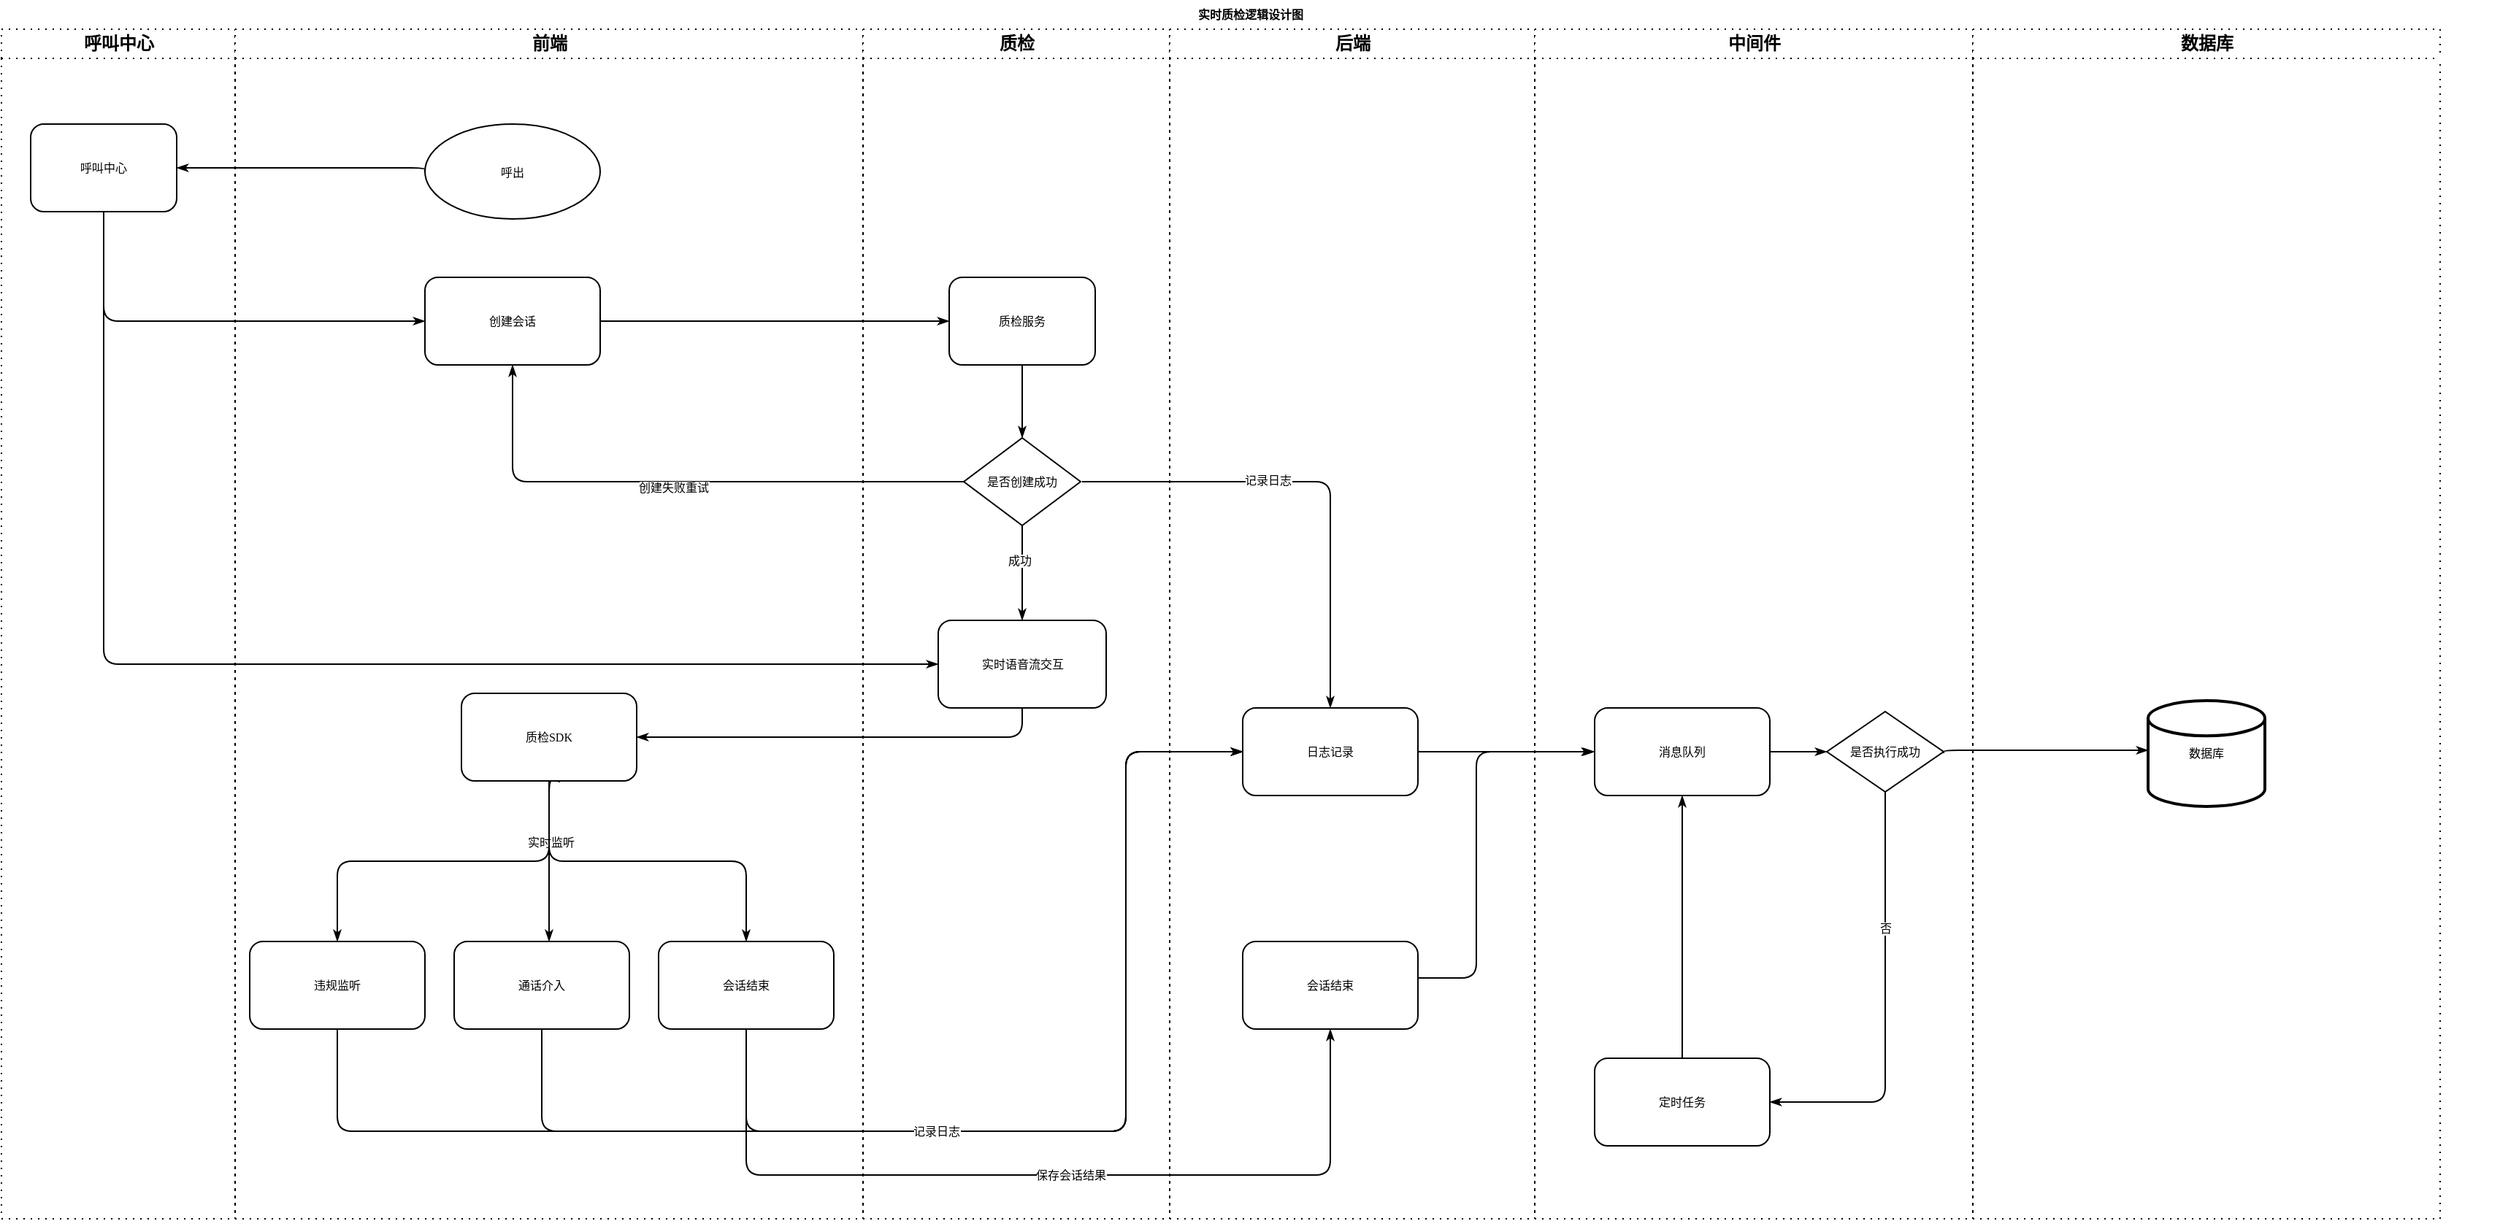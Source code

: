 <mxfile version="14.1.1" type="github">
  <diagram name="Page-1" id="74e2e168-ea6b-b213-b513-2b3c1d86103e">
    <mxGraphModel dx="1234" dy="514" grid="1" gridSize="10" guides="1" tooltips="1" connect="1" arrows="1" fold="1" page="1" pageScale="1" pageWidth="1100" pageHeight="850" background="#ffffff" math="0" shadow="0">
      <root>
        <mxCell id="0" />
        <mxCell id="1" parent="0" />
        <mxCell id="77e6c97f196da883-1" value="实时质检逻辑设计图" style="swimlane;html=1;childLayout=stackLayout;startSize=20;rounded=0;shadow=0;labelBackgroundColor=none;strokeWidth=1;fontFamily=Verdana;fontSize=8;align=center;swimlaneLine=1;strokeColor=none;" parent="1" vertex="1">
          <mxGeometry x="60" width="1710" height="835" as="geometry">
            <mxRectangle x="60" width="140" height="20" as="alternateBounds" />
          </mxGeometry>
        </mxCell>
        <mxCell id="77e6c97f196da883-2" value="呼叫中心" style="swimlane;html=1;startSize=20;swimlaneFillColor=none;dashed=1;dashPattern=1 4;" parent="77e6c97f196da883-1" vertex="1">
          <mxGeometry y="20" width="160" height="815" as="geometry" />
        </mxCell>
        <mxCell id="77e6c97f196da883-8" value="&lt;font style=&quot;vertical-align: inherit&quot;&gt;&lt;font style=&quot;vertical-align: inherit&quot;&gt;呼叫中心&lt;/font&gt;&lt;/font&gt;" style="rounded=1;whiteSpace=wrap;html=1;shadow=0;labelBackgroundColor=none;strokeWidth=1;fontFamily=Verdana;fontSize=8;align=center;" parent="77e6c97f196da883-2" vertex="1">
          <mxGeometry x="20" y="65" width="100" height="60" as="geometry" />
        </mxCell>
        <mxCell id="77e6c97f196da883-28" style="edgeStyle=orthogonalEdgeStyle;rounded=1;html=1;labelBackgroundColor=none;startArrow=none;startFill=0;startSize=5;endArrow=classicThin;endFill=1;endSize=5;jettySize=auto;orthogonalLoop=1;strokeWidth=1;fontFamily=Verdana;fontSize=8" parent="77e6c97f196da883-1" source="77e6c97f196da883-9" target="77e6c97f196da883-12" edge="1">
          <mxGeometry relative="1" as="geometry" />
        </mxCell>
        <object label="" placeholders="1" id="77e6c97f196da883-30">
          <mxCell style="edgeStyle=orthogonalEdgeStyle;rounded=1;html=1;labelBackgroundColor=none;startArrow=none;startFill=0;startSize=5;endArrow=classicThin;endFill=1;endSize=5;jettySize=auto;orthogonalLoop=1;strokeWidth=1;fontFamily=Verdana;fontSize=8" parent="77e6c97f196da883-1" source="77e6c97f196da883-13" target="77e6c97f196da883-9" edge="1">
            <mxGeometry relative="1" as="geometry" />
          </mxCell>
        </object>
        <mxCell id="eDigmIHYkgGR732zNb33-26" value="&lt;font style=&quot;vertical-align: inherit&quot;&gt;&lt;font style=&quot;vertical-align: inherit&quot;&gt;创建失败重试&lt;/font&gt;&lt;/font&gt;" style="edgeLabel;html=1;align=center;verticalAlign=middle;resizable=0;points=[];fontSize=8;fontFamily=Verdana;" vertex="1" connectable="0" parent="77e6c97f196da883-30">
          <mxGeometry x="0.025" y="4" relative="1" as="geometry">
            <mxPoint as="offset" />
          </mxGeometry>
        </mxCell>
        <mxCell id="77e6c97f196da883-33" style="edgeStyle=orthogonalEdgeStyle;rounded=1;html=1;labelBackgroundColor=none;startArrow=none;startFill=0;startSize=5;endArrow=classicThin;endFill=1;endSize=5;jettySize=auto;orthogonalLoop=1;strokeWidth=1;fontFamily=Verdana;fontSize=8;" parent="77e6c97f196da883-1" target="eDigmIHYkgGR732zNb33-33" edge="1">
          <mxGeometry relative="1" as="geometry">
            <mxPoint x="740" y="330" as="sourcePoint" />
            <mxPoint x="1000" y="350" as="targetPoint" />
            <Array as="points">
              <mxPoint x="910" y="330" />
            </Array>
          </mxGeometry>
        </mxCell>
        <mxCell id="eDigmIHYkgGR732zNb33-24" value="&lt;font style=&quot;vertical-align: inherit&quot;&gt;&lt;font style=&quot;vertical-align: inherit&quot;&gt;记录日志&lt;br&gt;&lt;/font&gt;&lt;/font&gt;" style="edgeLabel;html=1;align=center;verticalAlign=middle;resizable=0;points=[];fontSize=8;fontFamily=Verdana;" vertex="1" connectable="0" parent="77e6c97f196da883-33">
          <mxGeometry x="-0.221" y="1" relative="1" as="geometry">
            <mxPoint as="offset" />
          </mxGeometry>
        </mxCell>
        <mxCell id="77e6c97f196da883-3" value="前端" style="swimlane;html=1;startSize=20;dashed=1;dashPattern=1 4;" parent="77e6c97f196da883-1" vertex="1">
          <mxGeometry x="160" y="20" width="430" height="815" as="geometry" />
        </mxCell>
        <mxCell id="77e6c97f196da883-9" value="创建会话" style="rounded=1;whiteSpace=wrap;html=1;shadow=0;labelBackgroundColor=none;strokeWidth=1;fontFamily=Verdana;fontSize=8;align=center;" parent="77e6c97f196da883-3" vertex="1">
          <mxGeometry x="130" y="170" width="120" height="60" as="geometry" />
        </mxCell>
        <mxCell id="eDigmIHYkgGR732zNb33-14" value="&lt;font style=&quot;vertical-align: inherit&quot;&gt;&lt;font style=&quot;vertical-align: inherit&quot;&gt;违规监听&lt;/font&gt;&lt;/font&gt;" style="rounded=1;whiteSpace=wrap;html=1;fontFamily=Verdana;fontSize=8;" vertex="1" parent="77e6c97f196da883-3">
          <mxGeometry x="10" y="625" width="120" height="60" as="geometry" />
        </mxCell>
        <mxCell id="eDigmIHYkgGR732zNb33-15" value="&lt;font style=&quot;vertical-align: inherit&quot;&gt;&lt;font style=&quot;vertical-align: inherit&quot;&gt;通话介入&lt;/font&gt;&lt;/font&gt;" style="rounded=1;whiteSpace=wrap;html=1;fontFamily=Verdana;fontSize=8;" vertex="1" parent="77e6c97f196da883-3">
          <mxGeometry x="150" y="625" width="120" height="60" as="geometry" />
        </mxCell>
        <mxCell id="eDigmIHYkgGR732zNb33-20" style="edgeStyle=orthogonalEdgeStyle;orthogonalLoop=1;jettySize=auto;html=1;exitX=0.558;exitY=1.017;exitDx=0;exitDy=0;labelBackgroundColor=none;startFill=0;startSize=5;endArrow=classicThin;endFill=1;endSize=5;strokeColor=#000000;strokeWidth=1;fontFamily=Verdana;fontSize=8;exitPerimeter=0;" edge="1" parent="77e6c97f196da883-3" source="eDigmIHYkgGR732zNb33-16" target="eDigmIHYkgGR732zNb33-15">
          <mxGeometry relative="1" as="geometry">
            <mxPoint x="190" y="624" as="targetPoint" />
            <Array as="points">
              <mxPoint x="222" y="515" />
              <mxPoint x="215" y="515" />
            </Array>
          </mxGeometry>
        </mxCell>
        <mxCell id="eDigmIHYkgGR732zNb33-21" value="&lt;font style=&quot;vertical-align: inherit&quot;&gt;&lt;font style=&quot;vertical-align: inherit&quot;&gt;实时监听&lt;br&gt;&lt;/font&gt;&lt;/font&gt;" style="edgeLabel;html=1;align=center;verticalAlign=middle;resizable=0;points=[];fontSize=8;fontFamily=Verdana;" vertex="1" connectable="0" parent="eDigmIHYkgGR732zNb33-20">
          <mxGeometry x="-0.154" y="1" relative="1" as="geometry">
            <mxPoint as="offset" />
          </mxGeometry>
        </mxCell>
        <mxCell id="eDigmIHYkgGR732zNb33-22" style="edgeStyle=orthogonalEdgeStyle;orthogonalLoop=1;jettySize=auto;html=1;exitX=0.5;exitY=1;exitDx=0;exitDy=0;entryX=0.5;entryY=0;entryDx=0;entryDy=0;labelBackgroundColor=none;startFill=0;startSize=5;endArrow=classicThin;endFill=1;endSize=5;strokeColor=#000000;strokeWidth=1;fontFamily=Verdana;fontSize=8;exitPerimeter=0;" edge="1" parent="77e6c97f196da883-3" source="eDigmIHYkgGR732zNb33-16" target="eDigmIHYkgGR732zNb33-14">
          <mxGeometry relative="1" as="geometry" />
        </mxCell>
        <mxCell id="eDigmIHYkgGR732zNb33-23" style="edgeStyle=orthogonalEdgeStyle;orthogonalLoop=1;jettySize=auto;html=1;exitX=0.5;exitY=1;exitDx=0;exitDy=0;entryX=0.5;entryY=0;entryDx=0;entryDy=0;labelBackgroundColor=none;startFill=0;startSize=5;endArrow=classicThin;endFill=1;endSize=5;strokeColor=#000000;strokeWidth=1;fontFamily=Verdana;fontSize=8;" edge="1" parent="77e6c97f196da883-3" source="eDigmIHYkgGR732zNb33-16" target="eDigmIHYkgGR732zNb33-19">
          <mxGeometry relative="1" as="geometry" />
        </mxCell>
        <mxCell id="eDigmIHYkgGR732zNb33-16" value="&lt;font style=&quot;vertical-align: inherit&quot;&gt;&lt;font style=&quot;vertical-align: inherit&quot;&gt;质检SDK&lt;/font&gt;&lt;/font&gt;" style="rounded=1;whiteSpace=wrap;html=1;fontFamily=Verdana;fontSize=8;" vertex="1" parent="77e6c97f196da883-3">
          <mxGeometry x="155" y="455" width="120" height="60" as="geometry" />
        </mxCell>
        <mxCell id="eDigmIHYkgGR732zNb33-19" value="&lt;font style=&quot;vertical-align: inherit&quot;&gt;&lt;font style=&quot;vertical-align: inherit&quot;&gt;会话结束&lt;/font&gt;&lt;/font&gt;" style="rounded=1;whiteSpace=wrap;html=1;fontFamily=Verdana;fontSize=8;" vertex="1" parent="77e6c97f196da883-3">
          <mxGeometry x="290" y="625" width="120" height="60" as="geometry" />
        </mxCell>
        <mxCell id="eDigmIHYkgGR732zNb33-44" value="&lt;span&gt;呼出&lt;/span&gt;" style="ellipse;whiteSpace=wrap;html=1;fontFamily=Verdana;fontSize=8;" vertex="1" parent="77e6c97f196da883-3">
          <mxGeometry x="130" y="65" width="120" height="65" as="geometry" />
        </mxCell>
        <mxCell id="77e6c97f196da883-4" value="质检" style="swimlane;html=1;startSize=20;dashed=1;dashPattern=1 4;" parent="77e6c97f196da883-1" vertex="1">
          <mxGeometry x="590" y="20" width="210" height="815" as="geometry" />
        </mxCell>
        <mxCell id="77e6c97f196da883-12" value="&lt;font style=&quot;vertical-align: inherit&quot;&gt;&lt;font style=&quot;vertical-align: inherit&quot;&gt;质检服务&lt;/font&gt;&lt;/font&gt;" style="rounded=1;whiteSpace=wrap;html=1;shadow=0;labelBackgroundColor=none;strokeWidth=1;fontFamily=Verdana;fontSize=8;align=center;" parent="77e6c97f196da883-4" vertex="1">
          <mxGeometry x="59" y="170" width="100" height="60" as="geometry" />
        </mxCell>
        <mxCell id="eDigmIHYkgGR732zNb33-11" style="edgeStyle=orthogonalEdgeStyle;orthogonalLoop=1;jettySize=auto;html=1;exitX=0.5;exitY=1;exitDx=0;exitDy=0;labelBackgroundColor=none;startFill=0;startSize=5;endArrow=classicThin;endFill=1;endSize=5;strokeColor=#000000;strokeWidth=1;fontFamily=Verdana;fontSize=8;" edge="1" parent="77e6c97f196da883-4" source="77e6c97f196da883-13" target="eDigmIHYkgGR732zNb33-10">
          <mxGeometry relative="1" as="geometry" />
        </mxCell>
        <mxCell id="eDigmIHYkgGR732zNb33-25" value="&lt;font style=&quot;vertical-align: inherit&quot;&gt;&lt;font style=&quot;vertical-align: inherit&quot;&gt;成功&lt;/font&gt;&lt;/font&gt;" style="edgeLabel;html=1;align=center;verticalAlign=middle;resizable=0;points=[];fontSize=8;fontFamily=Verdana;" vertex="1" connectable="0" parent="eDigmIHYkgGR732zNb33-11">
          <mxGeometry x="-0.262" y="-2" relative="1" as="geometry">
            <mxPoint as="offset" />
          </mxGeometry>
        </mxCell>
        <mxCell id="77e6c97f196da883-13" value="&lt;font style=&quot;vertical-align: inherit&quot;&gt;&lt;font style=&quot;vertical-align: inherit&quot;&gt;是否创建成功&lt;/font&gt;&lt;/font&gt;" style="rhombus;whiteSpace=wrap;html=1;rounded=0;shadow=0;labelBackgroundColor=none;strokeWidth=1;fontFamily=Verdana;fontSize=8;align=center;" parent="77e6c97f196da883-4" vertex="1">
          <mxGeometry x="69" y="280" width="80" height="60" as="geometry" />
        </mxCell>
        <mxCell id="77e6c97f196da883-29" style="edgeStyle=orthogonalEdgeStyle;rounded=1;html=1;labelBackgroundColor=none;startArrow=none;startFill=0;startSize=5;endArrow=classicThin;endFill=1;endSize=5;jettySize=auto;orthogonalLoop=1;strokeWidth=1;fontFamily=Verdana;fontSize=8;exitX=0.5;exitY=1;exitDx=0;exitDy=0;" parent="77e6c97f196da883-4" source="77e6c97f196da883-12" target="77e6c97f196da883-13" edge="1">
          <mxGeometry relative="1" as="geometry">
            <mxPoint x="80" y="215" as="sourcePoint" />
          </mxGeometry>
        </mxCell>
        <mxCell id="eDigmIHYkgGR732zNb33-10" value="&lt;font style=&quot;vertical-align: inherit&quot;&gt;&lt;font style=&quot;vertical-align: inherit&quot;&gt;&lt;font style=&quot;vertical-align: inherit&quot;&gt;&lt;font style=&quot;vertical-align: inherit&quot;&gt;实时语音流交互&lt;/font&gt;&lt;/font&gt;&lt;/font&gt;&lt;/font&gt;" style="rounded=1;whiteSpace=wrap;html=1;fontFamily=Verdana;fontSize=8;" vertex="1" parent="77e6c97f196da883-4">
          <mxGeometry x="51.5" y="405" width="115" height="60" as="geometry" />
        </mxCell>
        <mxCell id="77e6c97f196da883-5" value="后端" style="swimlane;html=1;startSize=20;dashed=1;dashPattern=1 4;" parent="77e6c97f196da883-1" vertex="1">
          <mxGeometry x="800" y="20" width="250" height="815" as="geometry" />
        </mxCell>
        <mxCell id="eDigmIHYkgGR732zNb33-32" value="会话结束" style="rounded=1;whiteSpace=wrap;html=1;fontFamily=Verdana;fontSize=8;" vertex="1" parent="77e6c97f196da883-5">
          <mxGeometry x="50" y="625" width="120" height="60" as="geometry" />
        </mxCell>
        <mxCell id="eDigmIHYkgGR732zNb33-33" value="日志记录" style="rounded=1;whiteSpace=wrap;html=1;fontFamily=Verdana;fontSize=8;" vertex="1" parent="77e6c97f196da883-5">
          <mxGeometry x="50" y="465" width="120" height="60" as="geometry" />
        </mxCell>
        <mxCell id="77e6c97f196da883-6" value="中间件" style="swimlane;html=1;startSize=20;dashed=1;dashPattern=1 4;" parent="77e6c97f196da883-1" vertex="1">
          <mxGeometry x="1050" y="20" width="300" height="815" as="geometry" />
        </mxCell>
        <mxCell id="eDigmIHYkgGR732zNb33-41" value="消息队列" style="rounded=1;whiteSpace=wrap;html=1;fontFamily=Verdana;fontSize=8;" vertex="1" parent="77e6c97f196da883-6">
          <mxGeometry x="41" y="465" width="120" height="60" as="geometry" />
        </mxCell>
        <mxCell id="eDigmIHYkgGR732zNb33-56" style="edgeStyle=orthogonalEdgeStyle;orthogonalLoop=1;jettySize=auto;html=1;exitX=0.5;exitY=0;exitDx=0;exitDy=0;entryX=0.5;entryY=1;entryDx=0;entryDy=0;labelBackgroundColor=none;startFill=0;startSize=5;endArrow=classicThin;endFill=1;endSize=5;strokeColor=#000000;strokeWidth=1;fontFamily=Verdana;fontSize=8;" edge="1" parent="77e6c97f196da883-6" source="eDigmIHYkgGR732zNb33-43" target="eDigmIHYkgGR732zNb33-41">
          <mxGeometry relative="1" as="geometry" />
        </mxCell>
        <mxCell id="eDigmIHYkgGR732zNb33-43" value="定时任务" style="rounded=1;whiteSpace=wrap;html=1;fontFamily=Verdana;fontSize=8;" vertex="1" parent="77e6c97f196da883-6">
          <mxGeometry x="41" y="705" width="120" height="60" as="geometry" />
        </mxCell>
        <mxCell id="eDigmIHYkgGR732zNb33-48" value="是否执行成功" style="rhombus;whiteSpace=wrap;html=1;fontFamily=Verdana;fontSize=8;" vertex="1" parent="77e6c97f196da883-6">
          <mxGeometry x="200" y="467.5" width="80" height="55" as="geometry" />
        </mxCell>
        <mxCell id="eDigmIHYkgGR732zNb33-49" style="edgeStyle=orthogonalEdgeStyle;orthogonalLoop=1;jettySize=auto;html=1;exitX=1;exitY=0.5;exitDx=0;exitDy=0;entryX=0;entryY=0.5;entryDx=0;entryDy=0;labelBackgroundColor=none;startFill=0;startSize=5;endArrow=classicThin;endFill=1;endSize=5;strokeColor=#000000;strokeWidth=1;fontFamily=Verdana;fontSize=8;" edge="1" parent="77e6c97f196da883-6" source="eDigmIHYkgGR732zNb33-41" target="eDigmIHYkgGR732zNb33-48">
          <mxGeometry relative="1" as="geometry" />
        </mxCell>
        <mxCell id="eDigmIHYkgGR732zNb33-53" style="edgeStyle=orthogonalEdgeStyle;orthogonalLoop=1;jettySize=auto;html=1;exitX=0.5;exitY=1;exitDx=0;exitDy=0;entryX=1;entryY=0.5;entryDx=0;entryDy=0;labelBackgroundColor=none;startFill=0;startSize=5;endArrow=classicThin;endFill=1;endSize=5;strokeColor=#000000;strokeWidth=1;fontFamily=Verdana;fontSize=8;" edge="1" parent="77e6c97f196da883-6" source="eDigmIHYkgGR732zNb33-48" target="eDigmIHYkgGR732zNb33-43">
          <mxGeometry relative="1" as="geometry" />
        </mxCell>
        <mxCell id="eDigmIHYkgGR732zNb33-55" value="否" style="edgeLabel;html=1;align=center;verticalAlign=middle;resizable=0;points=[];fontSize=8;fontFamily=Verdana;" vertex="1" connectable="0" parent="eDigmIHYkgGR732zNb33-53">
          <mxGeometry x="-0.357" relative="1" as="geometry">
            <mxPoint as="offset" />
          </mxGeometry>
        </mxCell>
        <mxCell id="eDigmIHYkgGR732zNb33-8" style="edgeStyle=orthogonalEdgeStyle;orthogonalLoop=1;jettySize=auto;html=1;exitX=0.5;exitY=1;exitDx=0;exitDy=0;entryX=0;entryY=0.5;entryDx=0;entryDy=0;labelBackgroundColor=none;startFill=0;startSize=5;endArrow=classicThin;endFill=1;endSize=5;strokeWidth=1;fontFamily=Verdana;fontSize=8;" edge="1" parent="77e6c97f196da883-1" source="77e6c97f196da883-8" target="77e6c97f196da883-9">
          <mxGeometry relative="1" as="geometry" />
        </mxCell>
        <mxCell id="eDigmIHYkgGR732zNb33-17" style="edgeStyle=orthogonalEdgeStyle;orthogonalLoop=1;jettySize=auto;html=1;exitX=0.5;exitY=1;exitDx=0;exitDy=0;entryX=0;entryY=0.5;entryDx=0;entryDy=0;labelBackgroundColor=none;startFill=0;startSize=5;endArrow=classicThin;endFill=1;endSize=5;strokeColor=#000000;strokeWidth=1;fontFamily=Verdana;fontSize=8;" edge="1" parent="77e6c97f196da883-1" source="77e6c97f196da883-8" target="eDigmIHYkgGR732zNb33-10">
          <mxGeometry relative="1" as="geometry" />
        </mxCell>
        <mxCell id="eDigmIHYkgGR732zNb33-18" style="edgeStyle=orthogonalEdgeStyle;orthogonalLoop=1;jettySize=auto;html=1;exitX=0.5;exitY=1;exitDx=0;exitDy=0;entryX=1;entryY=0.5;entryDx=0;entryDy=0;labelBackgroundColor=none;startFill=0;startSize=5;endArrow=classicThin;endFill=1;endSize=5;strokeColor=#000000;strokeWidth=1;fontFamily=Verdana;fontSize=8;" edge="1" parent="77e6c97f196da883-1" source="eDigmIHYkgGR732zNb33-10" target="eDigmIHYkgGR732zNb33-16">
          <mxGeometry relative="1" as="geometry" />
        </mxCell>
        <mxCell id="eDigmIHYkgGR732zNb33-34" style="edgeStyle=orthogonalEdgeStyle;orthogonalLoop=1;jettySize=auto;html=1;exitX=0.5;exitY=1;exitDx=0;exitDy=0;entryX=0;entryY=0.5;entryDx=0;entryDy=0;labelBackgroundColor=none;startFill=0;startSize=5;endArrow=classicThin;endFill=1;endSize=5;strokeColor=#000000;strokeWidth=1;fontFamily=Verdana;fontSize=8;" edge="1" parent="77e6c97f196da883-1" source="eDigmIHYkgGR732zNb33-14" target="eDigmIHYkgGR732zNb33-33">
          <mxGeometry relative="1" as="geometry">
            <Array as="points">
              <mxPoint x="230" y="775" />
              <mxPoint x="770" y="775" />
              <mxPoint x="770" y="515" />
            </Array>
          </mxGeometry>
        </mxCell>
        <mxCell id="eDigmIHYkgGR732zNb33-36" style="edgeStyle=orthogonalEdgeStyle;orthogonalLoop=1;jettySize=auto;html=1;exitX=0.5;exitY=1;exitDx=0;exitDy=0;entryX=0;entryY=0.5;entryDx=0;entryDy=0;labelBackgroundColor=none;startFill=0;startSize=5;endArrow=classicThin;endFill=1;endSize=5;strokeColor=#000000;strokeWidth=1;fontFamily=Verdana;fontSize=8;" edge="1" parent="77e6c97f196da883-1" source="eDigmIHYkgGR732zNb33-15" target="eDigmIHYkgGR732zNb33-33">
          <mxGeometry relative="1" as="geometry">
            <Array as="points">
              <mxPoint x="370" y="775" />
              <mxPoint x="770" y="775" />
              <mxPoint x="770" y="515" />
            </Array>
          </mxGeometry>
        </mxCell>
        <mxCell id="eDigmIHYkgGR732zNb33-37" style="edgeStyle=orthogonalEdgeStyle;orthogonalLoop=1;jettySize=auto;html=1;exitX=0.5;exitY=1;exitDx=0;exitDy=0;entryX=0;entryY=0.5;entryDx=0;entryDy=0;labelBackgroundColor=none;startFill=0;startSize=5;endArrow=classicThin;endFill=1;endSize=5;strokeColor=#000000;strokeWidth=1;fontFamily=Verdana;fontSize=8;" edge="1" parent="77e6c97f196da883-1" source="eDigmIHYkgGR732zNb33-19" target="eDigmIHYkgGR732zNb33-33">
          <mxGeometry relative="1" as="geometry">
            <Array as="points">
              <mxPoint x="510" y="775" />
              <mxPoint x="770" y="775" />
              <mxPoint x="770" y="515" />
            </Array>
          </mxGeometry>
        </mxCell>
        <mxCell id="eDigmIHYkgGR732zNb33-38" value="记录日志" style="edgeLabel;html=1;align=center;verticalAlign=middle;resizable=0;points=[];fontSize=8;fontFamily=Verdana;" vertex="1" connectable="0" parent="eDigmIHYkgGR732zNb33-37">
          <mxGeometry x="-0.403" relative="1" as="geometry">
            <mxPoint as="offset" />
          </mxGeometry>
        </mxCell>
        <mxCell id="eDigmIHYkgGR732zNb33-45" style="edgeStyle=orthogonalEdgeStyle;orthogonalLoop=1;jettySize=auto;html=1;exitX=1;exitY=0.5;exitDx=0;exitDy=0;labelBackgroundColor=none;startFill=0;startSize=5;endArrow=classicThin;endFill=1;endSize=5;strokeColor=#000000;strokeWidth=1;fontFamily=Verdana;fontSize=8;" edge="1" parent="77e6c97f196da883-1" source="eDigmIHYkgGR732zNb33-33" target="eDigmIHYkgGR732zNb33-41">
          <mxGeometry relative="1" as="geometry" />
        </mxCell>
        <mxCell id="eDigmIHYkgGR732zNb33-58" style="edgeStyle=orthogonalEdgeStyle;orthogonalLoop=1;jettySize=auto;html=1;exitX=0;exitY=0.5;exitDx=0;exitDy=0;labelBackgroundColor=none;startFill=0;startSize=5;endArrow=classicThin;endFill=1;endSize=5;strokeColor=#000000;strokeWidth=1;fontFamily=Verdana;fontSize=8;" edge="1" parent="77e6c97f196da883-1" source="eDigmIHYkgGR732zNb33-44" target="77e6c97f196da883-8">
          <mxGeometry relative="1" as="geometry">
            <Array as="points">
              <mxPoint x="290" y="115" />
            </Array>
          </mxGeometry>
        </mxCell>
        <mxCell id="eDigmIHYkgGR732zNb33-59" style="edgeStyle=orthogonalEdgeStyle;orthogonalLoop=1;jettySize=auto;html=1;exitX=0.5;exitY=1;exitDx=0;exitDy=0;entryX=0.5;entryY=1;entryDx=0;entryDy=0;labelBackgroundColor=none;startFill=0;startSize=5;endArrow=classicThin;endFill=1;endSize=5;strokeColor=#000000;strokeWidth=1;fontFamily=Verdana;fontSize=8;" edge="1" parent="77e6c97f196da883-1" source="eDigmIHYkgGR732zNb33-19" target="eDigmIHYkgGR732zNb33-32">
          <mxGeometry relative="1" as="geometry">
            <Array as="points">
              <mxPoint x="510" y="805" />
              <mxPoint x="910" y="805" />
            </Array>
          </mxGeometry>
        </mxCell>
        <mxCell id="eDigmIHYkgGR732zNb33-60" value="保存会话结果" style="edgeLabel;html=1;align=center;verticalAlign=middle;resizable=0;points=[];fontSize=8;fontFamily=Verdana;" vertex="1" connectable="0" parent="eDigmIHYkgGR732zNb33-59">
          <mxGeometry x="0.073" relative="1" as="geometry">
            <mxPoint as="offset" />
          </mxGeometry>
        </mxCell>
        <mxCell id="77e6c97f196da883-7" value="数据库" style="swimlane;html=1;startSize=20;dashed=1;dashPattern=1 4;" parent="77e6c97f196da883-1" vertex="1">
          <mxGeometry x="1350" y="20" width="320" height="815" as="geometry" />
        </mxCell>
        <mxCell id="eDigmIHYkgGR732zNb33-42" value="数据库" style="strokeWidth=2;html=1;shape=mxgraph.flowchart.database;whiteSpace=wrap;fontFamily=Verdana;fontSize=8;" vertex="1" parent="77e6c97f196da883-7">
          <mxGeometry x="120" y="460" width="80" height="72.5" as="geometry" />
        </mxCell>
        <mxCell id="eDigmIHYkgGR732zNb33-57" style="edgeStyle=orthogonalEdgeStyle;orthogonalLoop=1;jettySize=auto;html=1;exitX=1;exitY=0.5;exitDx=0;exitDy=0;labelBackgroundColor=none;startFill=0;startSize=5;endArrow=classicThin;endFill=1;endSize=5;strokeColor=#000000;strokeWidth=1;fontFamily=Verdana;fontSize=8;" edge="1" parent="77e6c97f196da883-7">
          <mxGeometry relative="1" as="geometry">
            <mxPoint x="-20" y="496" as="sourcePoint" />
            <mxPoint x="120" y="494" as="targetPoint" />
            <Array as="points">
              <mxPoint x="-20" y="494" />
            </Array>
          </mxGeometry>
        </mxCell>
        <mxCell id="eDigmIHYkgGR732zNb33-62" style="edgeStyle=orthogonalEdgeStyle;orthogonalLoop=1;jettySize=auto;html=1;exitX=1;exitY=0.5;exitDx=0;exitDy=0;labelBackgroundColor=none;startFill=0;startSize=5;endArrow=classicThin;endFill=1;endSize=5;strokeColor=#000000;strokeWidth=1;fontFamily=Verdana;fontSize=8;" edge="1" parent="1">
          <mxGeometry relative="1" as="geometry">
            <mxPoint x="1150" y="515" as="targetPoint" />
            <mxPoint x="1030" y="670" as="sourcePoint" />
            <Array as="points">
              <mxPoint x="1070" y="670" />
              <mxPoint x="1070" y="515" />
            </Array>
          </mxGeometry>
        </mxCell>
      </root>
    </mxGraphModel>
  </diagram>
</mxfile>
